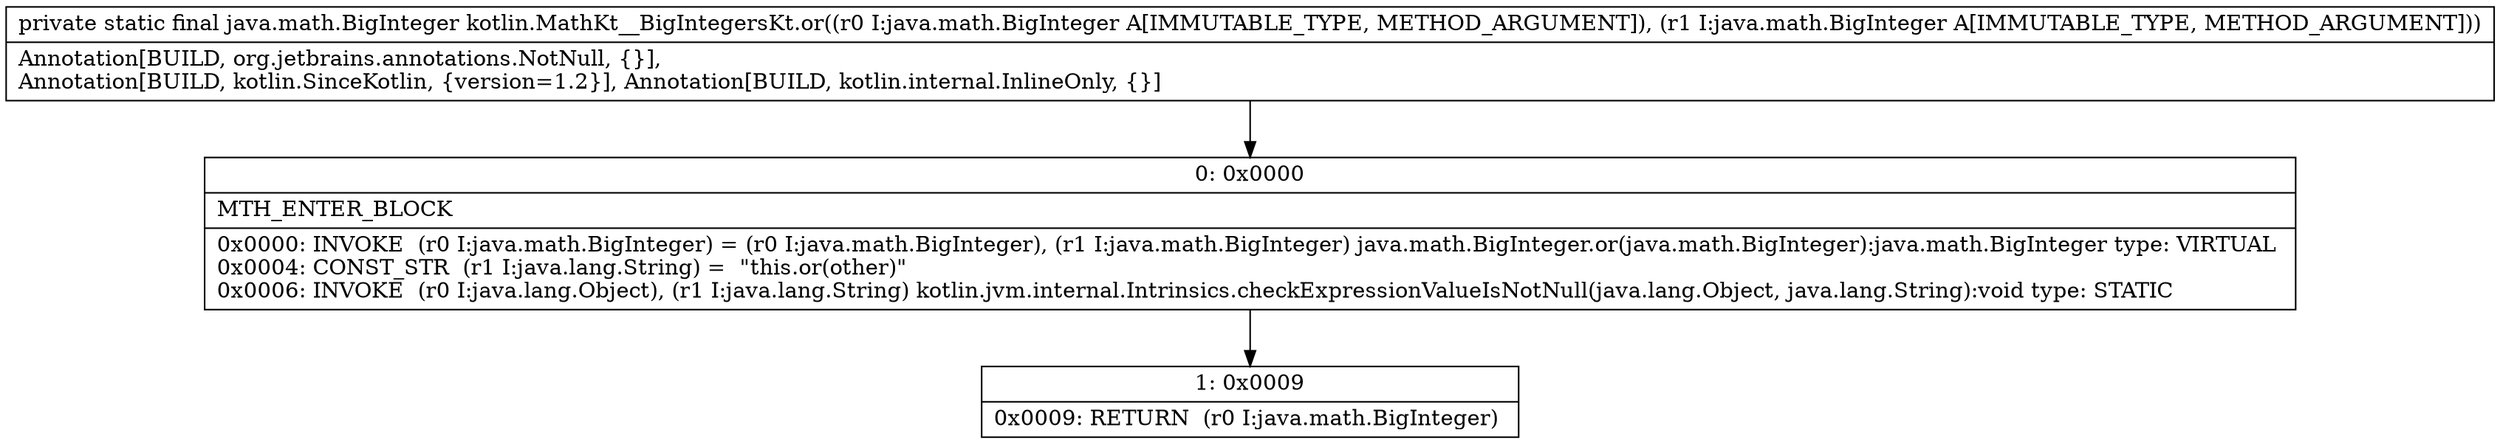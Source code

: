 digraph "CFG forkotlin.MathKt__BigIntegersKt.or(Ljava\/math\/BigInteger;Ljava\/math\/BigInteger;)Ljava\/math\/BigInteger;" {
Node_0 [shape=record,label="{0\:\ 0x0000|MTH_ENTER_BLOCK\l|0x0000: INVOKE  (r0 I:java.math.BigInteger) = (r0 I:java.math.BigInteger), (r1 I:java.math.BigInteger) java.math.BigInteger.or(java.math.BigInteger):java.math.BigInteger type: VIRTUAL \l0x0004: CONST_STR  (r1 I:java.lang.String) =  \"this.or(other)\" \l0x0006: INVOKE  (r0 I:java.lang.Object), (r1 I:java.lang.String) kotlin.jvm.internal.Intrinsics.checkExpressionValueIsNotNull(java.lang.Object, java.lang.String):void type: STATIC \l}"];
Node_1 [shape=record,label="{1\:\ 0x0009|0x0009: RETURN  (r0 I:java.math.BigInteger) \l}"];
MethodNode[shape=record,label="{private static final java.math.BigInteger kotlin.MathKt__BigIntegersKt.or((r0 I:java.math.BigInteger A[IMMUTABLE_TYPE, METHOD_ARGUMENT]), (r1 I:java.math.BigInteger A[IMMUTABLE_TYPE, METHOD_ARGUMENT]))  | Annotation[BUILD, org.jetbrains.annotations.NotNull, \{\}], \lAnnotation[BUILD, kotlin.SinceKotlin, \{version=1.2\}], Annotation[BUILD, kotlin.internal.InlineOnly, \{\}]\l}"];
MethodNode -> Node_0;
Node_0 -> Node_1;
}

